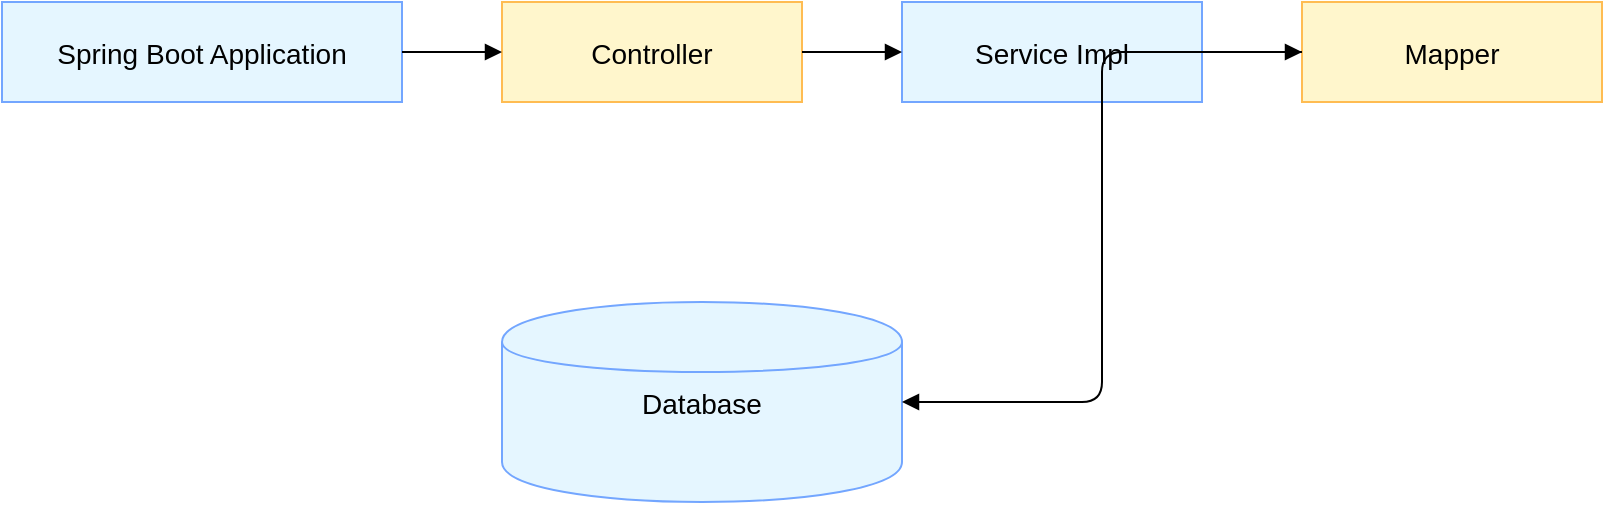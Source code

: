 <mxfile version="26.2.10">
  <diagram name="Spring Boot Framework" id="3H-nCnwb0ddUhL6ohGKZ">
    <mxGraphModel dx="996" dy="570" grid="1" gridSize="10" guides="1" tooltips="1" connect="1" arrows="1" fold="1" page="1" pageScale="1" pageWidth="827" pageHeight="1169" math="0" shadow="0">
      <root>
        <mxCell id="0" />
        <mxCell id="1" parent="0" />
        <mxCell id="49xpPJhN3QQFl5k_wzqC-1" value="Spring Boot Application" style="shape=rounded;fillColor=#E5F6FF;strokeColor=#73A6FF;align=center;verticalAlign=middle;fontSize=14;spacing=10;spacingTop=4;spacingRight=4;spacingBottom=4;spacingLeft=4;portConstraint=eastwest;" vertex="1" parent="1">
          <mxGeometry x="50" y="50" width="200" height="50" as="geometry" />
        </mxCell>
        <mxCell id="49xpPJhN3QQFl5k_wzqC-2" value="Controller" style="shape=rounded;fillColor=#FFF6CC;strokeColor=#FFBC52;align=center;verticalAlign=middle;fontSize=14;spacing=10;spacingTop=4;spacingRight=4;spacingBottom=4;spacingLeft=4;portConstraint=eastwest;" vertex="1" parent="1">
          <mxGeometry x="300" y="50" width="150" height="50" as="geometry" />
        </mxCell>
        <mxCell id="49xpPJhN3QQFl5k_wzqC-3" value="Service Impl" style="shape=rounded;fillColor=#E5F6FF;strokeColor=#73A6FF;align=center;verticalAlign=middle;fontSize=14;spacing=10;spacingTop=4;spacingRight=4;spacingBottom=4;spacingLeft=4;portConstraint=eastwest;" vertex="1" parent="1">
          <mxGeometry x="500" y="50" width="150" height="50" as="geometry" />
        </mxCell>
        <mxCell id="49xpPJhN3QQFl5k_wzqC-4" value="Mapper" style="shape=rounded;fillColor=#FFF6CC;strokeColor=#FFBC52;align=center;verticalAlign=middle;fontSize=14;spacing=10;spacingTop=4;spacingRight=4;spacingBottom=4;spacingLeft=4;portConstraint=eastwest;" vertex="1" parent="1">
          <mxGeometry x="700" y="50" width="150" height="50" as="geometry" />
        </mxCell>
        <mxCell id="49xpPJhN3QQFl5k_wzqC-5" value="Database" style="shape=cylinder;fillColor=#E5F6FF;strokeColor=#73A6FF;align=center;verticalAlign=middle;fontSize=14;spacing=10;spacingTop=4;spacingRight=4;spacingBottom=4;spacingLeft=4;portConstraint=eastwest;" vertex="1" parent="1">
          <mxGeometry x="300" y="200" width="200" height="100" as="geometry" />
        </mxCell>
        <mxCell id="49xpPJhN3QQFl5k_wzqC-6" value="" style="edgeStyle=orthogonalEdgeStyle;rounded=1;orthogonalLoop=1;jettySize=auto;html=1;strokeColor=#000000;fillColor=#000000;startArrow=none;endArrow=block;verticalAlign=middle;align=center;edge=1;" edge="1" parent="1" source="49xpPJhN3QQFl5k_wzqC-1" target="49xpPJhN3QQFl5k_wzqC-2">
          <mxGeometry relative="1" as="geometry">
            <mxPoint x="250" y="75" as="point" />
          </mxGeometry>
        </mxCell>
        <mxCell id="49xpPJhN3QQFl5k_wzqC-7" value="" style="edgeStyle=orthogonalEdgeStyle;rounded=1;orthogonalLoop=1;jettySize=auto;html=1;strokeColor=#000000;fillColor=#000000;startArrow=none;endArrow=block;verticalAlign=middle;align=center;edge=1;" edge="1" parent="1" source="49xpPJhN3QQFl5k_wzqC-2" target="49xpPJhN3QQFl5k_wzqC-3">
          <mxGeometry relative="1" as="geometry">
            <mxPoint x="450" y="75" as="point" />
          </mxGeometry>
        </mxCell>
        <mxCell id="49xpPJhN3QQFl5k_wzqC-8" value="" style="edgeStyle=orthogonalEdgeStyle;rounded=1;orthogonalLoop=1;jettySize=auto;html=1;strokeColor=#000000;fillColor=#000000;startArrow=none;endArrow=block;verticalAlign=middle;align=center;edge=1;" edge="1" parent="1" source="49xpPJhN3QQFl5k_wzqC-3" target="49xpPJhN3QQFl5k_wzqC-4">
          <mxGeometry relative="1" as="geometry">
            <mxPoint x="650" y="75" as="point" />
          </mxGeometry>
        </mxCell>
        <mxCell id="49xpPJhN3QQFl5k_wzqC-9" value="" style="edgeStyle=orthogonalEdgeStyle;rounded=1;orthogonalLoop=1;jettySize=auto;html=1;strokeColor=#000000;fillColor=#000000;startArrow=none;endArrow=block;verticalAlign=middle;align=center;edge=1;" edge="1" parent="1" source="49xpPJhN3QQFl5k_wzqC-4" target="49xpPJhN3QQFl5k_wzqC-5">
          <mxGeometry relative="1" as="geometry">
            <mxPoint x="400" y="125" as="point" />
          </mxGeometry>
        </mxCell>
      </root>
    </mxGraphModel>
  </diagram>
</mxfile>
